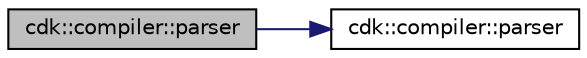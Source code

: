 digraph "cdk::compiler::parser"
{
 // INTERACTIVE_SVG=YES
 // LATEX_PDF_SIZE
  edge [fontname="Helvetica",fontsize="10",labelfontname="Helvetica",labelfontsize="10"];
  node [fontname="Helvetica",fontsize="10",shape=record];
  rankdir="LR";
  Node1 [label="cdk::compiler::parser",height=0.2,width=0.4,color="black", fillcolor="grey75", style="filled", fontcolor="black",tooltip=" "];
  Node1 -> Node2 [color="midnightblue",fontsize="10",style="solid",fontname="Helvetica"];
  Node2 [label="cdk::compiler::parser",height=0.2,width=0.4,color="black", fillcolor="white", style="filled",URL="$classcdk_1_1compiler.html#a6f0655bd13e3f9bf375fcdb73f68cf17",tooltip=" "];
}
